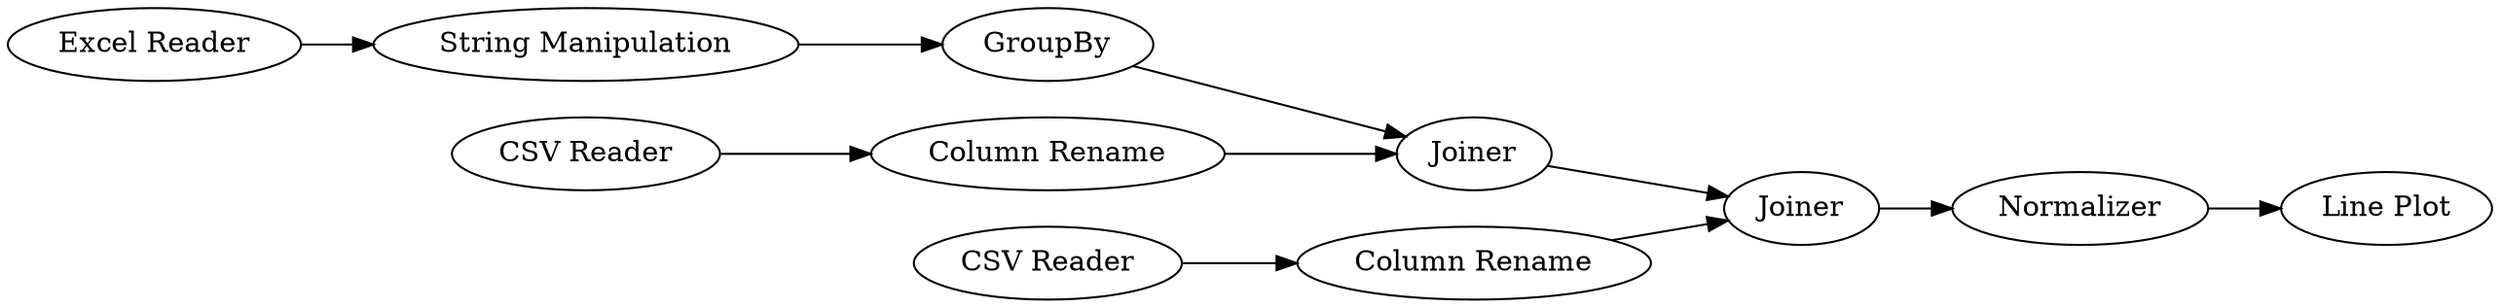 digraph {
	1 [label="Excel Reader"]
	2 [label="Line Plot"]
	3 [label="CSV Reader"]
	4 [label=GroupBy]
	5 [label="String Manipulation"]
	6 [label=Joiner]
	7 [label="Column Rename"]
	8 [label=Normalizer]
	69 [label="Column Rename"]
	74 [label="CSV Reader"]
	75 [label=Joiner]
	1 -> 5
	3 -> 7
	4 -> 6
	5 -> 4
	6 -> 75
	7 -> 6
	8 -> 2
	69 -> 75
	74 -> 69
	75 -> 8
	rankdir=LR
}

